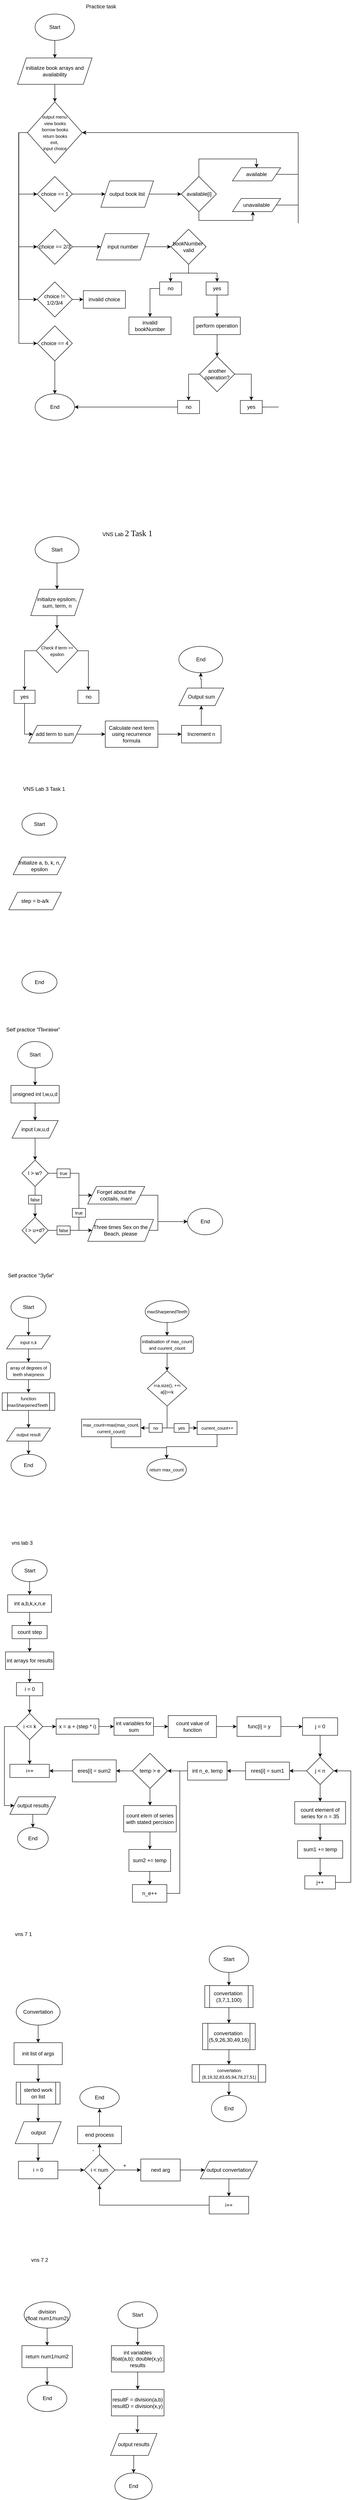 <mxfile version="23.0.2" type="device">
  <diagram name="Сторінка-1" id="3-0qqV4Q-i6yMGmZjo2H">
    <mxGraphModel dx="1412" dy="621" grid="1" gridSize="10" guides="1" tooltips="1" connect="1" arrows="1" fold="1" page="1" pageScale="1" pageWidth="827" pageHeight="1169" math="0" shadow="0">
      <root>
        <mxCell id="0" />
        <mxCell id="1" parent="0" />
        <mxCell id="FAyqxNj7Qe1dtGk_Alnu-7" style="edgeStyle=orthogonalEdgeStyle;rounded=0;orthogonalLoop=1;jettySize=auto;html=1;entryX=0.5;entryY=0;entryDx=0;entryDy=0;" edge="1" parent="1" source="FAyqxNj7Qe1dtGk_Alnu-1" target="FAyqxNj7Qe1dtGk_Alnu-3">
          <mxGeometry relative="1" as="geometry" />
        </mxCell>
        <mxCell id="FAyqxNj7Qe1dtGk_Alnu-1" value="Start" style="ellipse;whiteSpace=wrap;html=1;" vertex="1" parent="1">
          <mxGeometry x="80" y="40" width="90" height="60" as="geometry" />
        </mxCell>
        <mxCell id="FAyqxNj7Qe1dtGk_Alnu-2" value="End" style="ellipse;whiteSpace=wrap;html=1;" vertex="1" parent="1">
          <mxGeometry x="80" y="905" width="90" height="60" as="geometry" />
        </mxCell>
        <mxCell id="FAyqxNj7Qe1dtGk_Alnu-8" style="edgeStyle=orthogonalEdgeStyle;rounded=0;orthogonalLoop=1;jettySize=auto;html=1;entryX=0.5;entryY=0;entryDx=0;entryDy=0;" edge="1" parent="1" source="FAyqxNj7Qe1dtGk_Alnu-3" target="FAyqxNj7Qe1dtGk_Alnu-4">
          <mxGeometry relative="1" as="geometry" />
        </mxCell>
        <mxCell id="FAyqxNj7Qe1dtGk_Alnu-3" value="initialize book arrays and availability" style="shape=parallelogram;perimeter=parallelogramPerimeter;whiteSpace=wrap;html=1;fixedSize=1;" vertex="1" parent="1">
          <mxGeometry x="40" y="140" width="170" height="60" as="geometry" />
        </mxCell>
        <mxCell id="FAyqxNj7Qe1dtGk_Alnu-51" style="edgeStyle=orthogonalEdgeStyle;rounded=0;orthogonalLoop=1;jettySize=auto;html=1;entryX=0;entryY=0.5;entryDx=0;entryDy=0;exitX=0;exitY=0.5;exitDx=0;exitDy=0;" edge="1" parent="1" source="FAyqxNj7Qe1dtGk_Alnu-4" target="FAyqxNj7Qe1dtGk_Alnu-10">
          <mxGeometry relative="1" as="geometry">
            <Array as="points">
              <mxPoint x="43" y="310" />
              <mxPoint x="43" y="790" />
            </Array>
          </mxGeometry>
        </mxCell>
        <mxCell id="FAyqxNj7Qe1dtGk_Alnu-53" style="edgeStyle=orthogonalEdgeStyle;rounded=0;orthogonalLoop=1;jettySize=auto;html=1;entryX=0;entryY=0.5;entryDx=0;entryDy=0;exitX=0;exitY=0.5;exitDx=0;exitDy=0;" edge="1" parent="1" source="FAyqxNj7Qe1dtGk_Alnu-4" target="FAyqxNj7Qe1dtGk_Alnu-9">
          <mxGeometry relative="1" as="geometry" />
        </mxCell>
        <mxCell id="FAyqxNj7Qe1dtGk_Alnu-54" style="edgeStyle=orthogonalEdgeStyle;rounded=0;orthogonalLoop=1;jettySize=auto;html=1;entryX=0;entryY=0.5;entryDx=0;entryDy=0;exitX=0;exitY=0.5;exitDx=0;exitDy=0;" edge="1" parent="1" source="FAyqxNj7Qe1dtGk_Alnu-4" target="FAyqxNj7Qe1dtGk_Alnu-12">
          <mxGeometry relative="1" as="geometry" />
        </mxCell>
        <mxCell id="FAyqxNj7Qe1dtGk_Alnu-60" style="edgeStyle=orthogonalEdgeStyle;rounded=0;orthogonalLoop=1;jettySize=auto;html=1;entryX=0;entryY=0.5;entryDx=0;entryDy=0;exitX=0;exitY=0.5;exitDx=0;exitDy=0;" edge="1" parent="1" source="FAyqxNj7Qe1dtGk_Alnu-4" target="FAyqxNj7Qe1dtGk_Alnu-58">
          <mxGeometry relative="1" as="geometry" />
        </mxCell>
        <mxCell id="FAyqxNj7Qe1dtGk_Alnu-4" value="&lt;font style=&quot;font-size: 10px;&quot;&gt;output menu:&lt;br&gt;view books&lt;br&gt;borrow books&lt;br&gt;return books&lt;br&gt;exit,&amp;nbsp;&lt;br&gt;input choice&lt;/font&gt;" style="rhombus;whiteSpace=wrap;html=1;" vertex="1" parent="1">
          <mxGeometry x="62.5" y="240" width="125" height="140" as="geometry" />
        </mxCell>
        <mxCell id="FAyqxNj7Qe1dtGk_Alnu-20" style="edgeStyle=orthogonalEdgeStyle;rounded=0;orthogonalLoop=1;jettySize=auto;html=1;entryX=0;entryY=0.5;entryDx=0;entryDy=0;" edge="1" parent="1" source="FAyqxNj7Qe1dtGk_Alnu-6" target="FAyqxNj7Qe1dtGk_Alnu-18">
          <mxGeometry relative="1" as="geometry" />
        </mxCell>
        <mxCell id="FAyqxNj7Qe1dtGk_Alnu-6" value="output book list" style="shape=parallelogram;perimeter=parallelogramPerimeter;whiteSpace=wrap;html=1;fixedSize=1;" vertex="1" parent="1">
          <mxGeometry x="230" y="420" width="120" height="60" as="geometry" />
        </mxCell>
        <mxCell id="FAyqxNj7Qe1dtGk_Alnu-19" style="edgeStyle=orthogonalEdgeStyle;rounded=0;orthogonalLoop=1;jettySize=auto;html=1;entryX=0;entryY=0.5;entryDx=0;entryDy=0;" edge="1" parent="1" source="FAyqxNj7Qe1dtGk_Alnu-9" target="FAyqxNj7Qe1dtGk_Alnu-6">
          <mxGeometry relative="1" as="geometry" />
        </mxCell>
        <mxCell id="FAyqxNj7Qe1dtGk_Alnu-9" value="choice == 1" style="rhombus;whiteSpace=wrap;html=1;" vertex="1" parent="1">
          <mxGeometry x="85" y="410" width="80" height="80" as="geometry" />
        </mxCell>
        <mxCell id="FAyqxNj7Qe1dtGk_Alnu-57" style="edgeStyle=orthogonalEdgeStyle;rounded=0;orthogonalLoop=1;jettySize=auto;html=1;entryX=0.5;entryY=0;entryDx=0;entryDy=0;" edge="1" parent="1" source="FAyqxNj7Qe1dtGk_Alnu-10" target="FAyqxNj7Qe1dtGk_Alnu-2">
          <mxGeometry relative="1" as="geometry" />
        </mxCell>
        <mxCell id="FAyqxNj7Qe1dtGk_Alnu-10" value="choice == 4" style="rhombus;whiteSpace=wrap;html=1;" vertex="1" parent="1">
          <mxGeometry x="85" y="750" width="80" height="80" as="geometry" />
        </mxCell>
        <mxCell id="FAyqxNj7Qe1dtGk_Alnu-23" style="edgeStyle=orthogonalEdgeStyle;rounded=0;orthogonalLoop=1;jettySize=auto;html=1;" edge="1" parent="1" source="FAyqxNj7Qe1dtGk_Alnu-12" target="FAyqxNj7Qe1dtGk_Alnu-22">
          <mxGeometry relative="1" as="geometry" />
        </mxCell>
        <mxCell id="FAyqxNj7Qe1dtGk_Alnu-12" value="choice == 2/3" style="rhombus;whiteSpace=wrap;html=1;" vertex="1" parent="1">
          <mxGeometry x="85" y="530" width="80" height="80" as="geometry" />
        </mxCell>
        <mxCell id="FAyqxNj7Qe1dtGk_Alnu-32" style="edgeStyle=orthogonalEdgeStyle;rounded=0;orthogonalLoop=1;jettySize=auto;html=1;entryX=0.5;entryY=0;entryDx=0;entryDy=0;exitX=0.5;exitY=0;exitDx=0;exitDy=0;" edge="1" parent="1" source="FAyqxNj7Qe1dtGk_Alnu-18" target="FAyqxNj7Qe1dtGk_Alnu-26">
          <mxGeometry relative="1" as="geometry" />
        </mxCell>
        <mxCell id="FAyqxNj7Qe1dtGk_Alnu-18" value="available[i]" style="rhombus;whiteSpace=wrap;html=1;" vertex="1" parent="1">
          <mxGeometry x="413.5" y="410" width="80" height="80" as="geometry" />
        </mxCell>
        <mxCell id="FAyqxNj7Qe1dtGk_Alnu-63" style="edgeStyle=orthogonalEdgeStyle;rounded=0;orthogonalLoop=1;jettySize=auto;html=1;entryX=0;entryY=0.5;entryDx=0;entryDy=0;" edge="1" parent="1" source="FAyqxNj7Qe1dtGk_Alnu-22" target="FAyqxNj7Qe1dtGk_Alnu-62">
          <mxGeometry relative="1" as="geometry" />
        </mxCell>
        <mxCell id="FAyqxNj7Qe1dtGk_Alnu-22" value="input number" style="shape=parallelogram;perimeter=parallelogramPerimeter;whiteSpace=wrap;html=1;fixedSize=1;" vertex="1" parent="1">
          <mxGeometry x="220" y="540" width="120" height="60" as="geometry" />
        </mxCell>
        <mxCell id="FAyqxNj7Qe1dtGk_Alnu-33" style="edgeStyle=orthogonalEdgeStyle;rounded=0;orthogonalLoop=1;jettySize=auto;html=1;entryX=1;entryY=0.5;entryDx=0;entryDy=0;exitX=1;exitY=0.5;exitDx=0;exitDy=0;" edge="1" parent="1" source="FAyqxNj7Qe1dtGk_Alnu-25" target="FAyqxNj7Qe1dtGk_Alnu-4">
          <mxGeometry relative="1" as="geometry">
            <Array as="points">
              <mxPoint x="680" y="475" />
              <mxPoint x="680" y="310" />
            </Array>
          </mxGeometry>
        </mxCell>
        <mxCell id="FAyqxNj7Qe1dtGk_Alnu-25" value="unavailable" style="shape=parallelogram;perimeter=parallelogramPerimeter;whiteSpace=wrap;html=1;fixedSize=1;" vertex="1" parent="1">
          <mxGeometry x="530" y="460" width="110" height="30" as="geometry" />
        </mxCell>
        <mxCell id="FAyqxNj7Qe1dtGk_Alnu-34" style="edgeStyle=orthogonalEdgeStyle;rounded=0;orthogonalLoop=1;jettySize=auto;html=1;entryX=1;entryY=0.5;entryDx=0;entryDy=0;" edge="1" parent="1" source="FAyqxNj7Qe1dtGk_Alnu-26" target="FAyqxNj7Qe1dtGk_Alnu-4">
          <mxGeometry relative="1" as="geometry">
            <Array as="points">
              <mxPoint x="680" y="405" />
              <mxPoint x="680" y="310" />
            </Array>
          </mxGeometry>
        </mxCell>
        <mxCell id="FAyqxNj7Qe1dtGk_Alnu-26" value="available" style="shape=parallelogram;perimeter=parallelogramPerimeter;whiteSpace=wrap;html=1;fixedSize=1;" vertex="1" parent="1">
          <mxGeometry x="530" y="390" width="110" height="30" as="geometry" />
        </mxCell>
        <mxCell id="FAyqxNj7Qe1dtGk_Alnu-31" style="edgeStyle=orthogonalEdgeStyle;rounded=0;orthogonalLoop=1;jettySize=auto;html=1;entryX=0.424;entryY=0.987;entryDx=0;entryDy=0;entryPerimeter=0;exitX=0.5;exitY=1;exitDx=0;exitDy=0;" edge="1" parent="1" source="FAyqxNj7Qe1dtGk_Alnu-18" target="FAyqxNj7Qe1dtGk_Alnu-25">
          <mxGeometry relative="1" as="geometry" />
        </mxCell>
        <mxCell id="FAyqxNj7Qe1dtGk_Alnu-61" style="edgeStyle=orthogonalEdgeStyle;rounded=0;orthogonalLoop=1;jettySize=auto;html=1;exitX=1;exitY=0.5;exitDx=0;exitDy=0;entryX=0;entryY=0.5;entryDx=0;entryDy=0;" edge="1" parent="1" source="FAyqxNj7Qe1dtGk_Alnu-58" target="FAyqxNj7Qe1dtGk_Alnu-59">
          <mxGeometry relative="1" as="geometry" />
        </mxCell>
        <mxCell id="FAyqxNj7Qe1dtGk_Alnu-58" value="choice != 1/2/3/4" style="rhombus;whiteSpace=wrap;html=1;" vertex="1" parent="1">
          <mxGeometry x="85" y="650" width="80" height="80" as="geometry" />
        </mxCell>
        <mxCell id="FAyqxNj7Qe1dtGk_Alnu-59" value="invalid choice" style="rounded=0;whiteSpace=wrap;html=1;" vertex="1" parent="1">
          <mxGeometry x="190" y="670" width="96" height="40" as="geometry" />
        </mxCell>
        <mxCell id="FAyqxNj7Qe1dtGk_Alnu-67" style="edgeStyle=orthogonalEdgeStyle;rounded=0;orthogonalLoop=1;jettySize=auto;html=1;entryX=0.5;entryY=0;entryDx=0;entryDy=0;" edge="1" parent="1" source="FAyqxNj7Qe1dtGk_Alnu-62" target="FAyqxNj7Qe1dtGk_Alnu-66">
          <mxGeometry relative="1" as="geometry" />
        </mxCell>
        <mxCell id="FAyqxNj7Qe1dtGk_Alnu-68" style="edgeStyle=orthogonalEdgeStyle;rounded=0;orthogonalLoop=1;jettySize=auto;html=1;entryX=0.5;entryY=0;entryDx=0;entryDy=0;" edge="1" parent="1" source="FAyqxNj7Qe1dtGk_Alnu-62" target="FAyqxNj7Qe1dtGk_Alnu-64">
          <mxGeometry relative="1" as="geometry" />
        </mxCell>
        <mxCell id="FAyqxNj7Qe1dtGk_Alnu-62" value="bookNumber&amp;nbsp;&lt;br&gt;valid" style="rhombus;whiteSpace=wrap;html=1;" vertex="1" parent="1">
          <mxGeometry x="390" y="530" width="80" height="80" as="geometry" />
        </mxCell>
        <mxCell id="FAyqxNj7Qe1dtGk_Alnu-72" style="edgeStyle=orthogonalEdgeStyle;rounded=0;orthogonalLoop=1;jettySize=auto;html=1;entryX=0.5;entryY=0;entryDx=0;entryDy=0;" edge="1" parent="1" source="FAyqxNj7Qe1dtGk_Alnu-64" target="FAyqxNj7Qe1dtGk_Alnu-71">
          <mxGeometry relative="1" as="geometry" />
        </mxCell>
        <mxCell id="FAyqxNj7Qe1dtGk_Alnu-64" value="yes" style="rounded=0;whiteSpace=wrap;html=1;" vertex="1" parent="1">
          <mxGeometry x="470" y="650" width="50" height="30" as="geometry" />
        </mxCell>
        <mxCell id="FAyqxNj7Qe1dtGk_Alnu-70" style="edgeStyle=orthogonalEdgeStyle;rounded=0;orthogonalLoop=1;jettySize=auto;html=1;entryX=0.5;entryY=0;entryDx=0;entryDy=0;exitX=0;exitY=0.5;exitDx=0;exitDy=0;" edge="1" parent="1" source="FAyqxNj7Qe1dtGk_Alnu-66" target="FAyqxNj7Qe1dtGk_Alnu-69">
          <mxGeometry relative="1" as="geometry" />
        </mxCell>
        <mxCell id="FAyqxNj7Qe1dtGk_Alnu-66" value="no" style="rounded=0;whiteSpace=wrap;html=1;" vertex="1" parent="1">
          <mxGeometry x="364" y="650" width="50" height="30" as="geometry" />
        </mxCell>
        <mxCell id="FAyqxNj7Qe1dtGk_Alnu-69" value="invalid bookNumber" style="rounded=0;whiteSpace=wrap;html=1;" vertex="1" parent="1">
          <mxGeometry x="294" y="730" width="96" height="40" as="geometry" />
        </mxCell>
        <mxCell id="FAyqxNj7Qe1dtGk_Alnu-74" style="edgeStyle=orthogonalEdgeStyle;rounded=0;orthogonalLoop=1;jettySize=auto;html=1;entryX=0.5;entryY=0;entryDx=0;entryDy=0;" edge="1" parent="1" source="FAyqxNj7Qe1dtGk_Alnu-71" target="FAyqxNj7Qe1dtGk_Alnu-73">
          <mxGeometry relative="1" as="geometry" />
        </mxCell>
        <mxCell id="FAyqxNj7Qe1dtGk_Alnu-71" value="perform operation" style="rounded=0;whiteSpace=wrap;html=1;" vertex="1" parent="1">
          <mxGeometry x="442" y="730" width="106" height="40" as="geometry" />
        </mxCell>
        <mxCell id="FAyqxNj7Qe1dtGk_Alnu-77" style="edgeStyle=orthogonalEdgeStyle;rounded=0;orthogonalLoop=1;jettySize=auto;html=1;entryX=0.5;entryY=0;entryDx=0;entryDy=0;exitX=0;exitY=0.5;exitDx=0;exitDy=0;" edge="1" parent="1" source="FAyqxNj7Qe1dtGk_Alnu-73" target="FAyqxNj7Qe1dtGk_Alnu-76">
          <mxGeometry relative="1" as="geometry" />
        </mxCell>
        <mxCell id="FAyqxNj7Qe1dtGk_Alnu-78" style="edgeStyle=orthogonalEdgeStyle;rounded=0;orthogonalLoop=1;jettySize=auto;html=1;entryX=0.5;entryY=0;entryDx=0;entryDy=0;" edge="1" parent="1" source="FAyqxNj7Qe1dtGk_Alnu-73" target="FAyqxNj7Qe1dtGk_Alnu-75">
          <mxGeometry relative="1" as="geometry" />
        </mxCell>
        <mxCell id="FAyqxNj7Qe1dtGk_Alnu-73" value="another operation?" style="rhombus;whiteSpace=wrap;html=1;" vertex="1" parent="1">
          <mxGeometry x="455" y="820" width="80" height="80" as="geometry" />
        </mxCell>
        <mxCell id="FAyqxNj7Qe1dtGk_Alnu-79" style="edgeStyle=orthogonalEdgeStyle;rounded=0;orthogonalLoop=1;jettySize=auto;html=1;entryX=1;entryY=0.5;entryDx=0;entryDy=0;" edge="1" parent="1" source="FAyqxNj7Qe1dtGk_Alnu-75" target="FAyqxNj7Qe1dtGk_Alnu-4">
          <mxGeometry relative="1" as="geometry">
            <Array as="points">
              <mxPoint x="680" y="935" />
              <mxPoint x="680" y="310" />
            </Array>
          </mxGeometry>
        </mxCell>
        <mxCell id="FAyqxNj7Qe1dtGk_Alnu-75" value="yes" style="rounded=0;whiteSpace=wrap;html=1;" vertex="1" parent="1">
          <mxGeometry x="548" y="920" width="50" height="30" as="geometry" />
        </mxCell>
        <mxCell id="FAyqxNj7Qe1dtGk_Alnu-80" style="edgeStyle=orthogonalEdgeStyle;rounded=0;orthogonalLoop=1;jettySize=auto;html=1;entryX=1;entryY=0.5;entryDx=0;entryDy=0;" edge="1" parent="1" source="FAyqxNj7Qe1dtGk_Alnu-76" target="FAyqxNj7Qe1dtGk_Alnu-2">
          <mxGeometry relative="1" as="geometry" />
        </mxCell>
        <mxCell id="FAyqxNj7Qe1dtGk_Alnu-76" value="no" style="rounded=0;whiteSpace=wrap;html=1;" vertex="1" parent="1">
          <mxGeometry x="405" y="920" width="50" height="30" as="geometry" />
        </mxCell>
        <mxCell id="FAyqxNj7Qe1dtGk_Alnu-81" value="Practice task" style="text;html=1;align=center;verticalAlign=middle;resizable=0;points=[];autosize=1;strokeColor=none;fillColor=none;" vertex="1" parent="1">
          <mxGeometry x="185" y="8" width="90" height="30" as="geometry" />
        </mxCell>
        <mxCell id="FAyqxNj7Qe1dtGk_Alnu-91" style="edgeStyle=orthogonalEdgeStyle;rounded=0;orthogonalLoop=1;jettySize=auto;html=1;entryX=0.5;entryY=0;entryDx=0;entryDy=0;" edge="1" parent="1" source="FAyqxNj7Qe1dtGk_Alnu-82" target="FAyqxNj7Qe1dtGk_Alnu-84">
          <mxGeometry relative="1" as="geometry" />
        </mxCell>
        <mxCell id="FAyqxNj7Qe1dtGk_Alnu-82" value="Start" style="ellipse;whiteSpace=wrap;html=1;" vertex="1" parent="1">
          <mxGeometry x="80" y="1230" width="100" height="60" as="geometry" />
        </mxCell>
        <mxCell id="FAyqxNj7Qe1dtGk_Alnu-83" value="End" style="ellipse;whiteSpace=wrap;html=1;" vertex="1" parent="1">
          <mxGeometry x="407.75" y="1480" width="100" height="60" as="geometry" />
        </mxCell>
        <mxCell id="FAyqxNj7Qe1dtGk_Alnu-92" style="edgeStyle=orthogonalEdgeStyle;rounded=0;orthogonalLoop=1;jettySize=auto;html=1;entryX=0.5;entryY=0;entryDx=0;entryDy=0;" edge="1" parent="1" source="FAyqxNj7Qe1dtGk_Alnu-84" target="FAyqxNj7Qe1dtGk_Alnu-85">
          <mxGeometry relative="1" as="geometry" />
        </mxCell>
        <mxCell id="FAyqxNj7Qe1dtGk_Alnu-84" value="initialize epsilom, sum, term, n" style="shape=parallelogram;perimeter=parallelogramPerimeter;whiteSpace=wrap;html=1;fixedSize=1;" vertex="1" parent="1">
          <mxGeometry x="70" y="1350" width="120" height="60" as="geometry" />
        </mxCell>
        <mxCell id="FAyqxNj7Qe1dtGk_Alnu-89" style="edgeStyle=orthogonalEdgeStyle;rounded=0;orthogonalLoop=1;jettySize=auto;html=1;entryX=0.5;entryY=0;entryDx=0;entryDy=0;exitX=0;exitY=0.5;exitDx=0;exitDy=0;" edge="1" parent="1" source="FAyqxNj7Qe1dtGk_Alnu-85" target="FAyqxNj7Qe1dtGk_Alnu-88">
          <mxGeometry relative="1" as="geometry" />
        </mxCell>
        <mxCell id="FAyqxNj7Qe1dtGk_Alnu-90" style="edgeStyle=orthogonalEdgeStyle;rounded=0;orthogonalLoop=1;jettySize=auto;html=1;entryX=0.5;entryY=0;entryDx=0;entryDy=0;exitX=1;exitY=0.5;exitDx=0;exitDy=0;" edge="1" parent="1" source="FAyqxNj7Qe1dtGk_Alnu-85" target="FAyqxNj7Qe1dtGk_Alnu-87">
          <mxGeometry relative="1" as="geometry" />
        </mxCell>
        <mxCell id="FAyqxNj7Qe1dtGk_Alnu-85" value="&lt;font style=&quot;font-size: 10px;&quot;&gt;Check if term &amp;gt;= epsilon&lt;/font&gt;" style="rhombus;whiteSpace=wrap;html=1;" vertex="1" parent="1">
          <mxGeometry x="82.5" y="1440" width="95" height="100" as="geometry" />
        </mxCell>
        <mxCell id="FAyqxNj7Qe1dtGk_Alnu-87" value="no" style="rounded=0;whiteSpace=wrap;html=1;" vertex="1" parent="1">
          <mxGeometry x="177.5" y="1580" width="48" height="30" as="geometry" />
        </mxCell>
        <mxCell id="FAyqxNj7Qe1dtGk_Alnu-94" style="edgeStyle=orthogonalEdgeStyle;rounded=0;orthogonalLoop=1;jettySize=auto;html=1;entryX=0;entryY=0.5;entryDx=0;entryDy=0;" edge="1" parent="1" source="FAyqxNj7Qe1dtGk_Alnu-88" target="FAyqxNj7Qe1dtGk_Alnu-93">
          <mxGeometry relative="1" as="geometry">
            <Array as="points">
              <mxPoint x="56" y="1680" />
            </Array>
          </mxGeometry>
        </mxCell>
        <mxCell id="FAyqxNj7Qe1dtGk_Alnu-88" value="yes" style="rounded=0;whiteSpace=wrap;html=1;" vertex="1" parent="1">
          <mxGeometry x="32" y="1580" width="48" height="30" as="geometry" />
        </mxCell>
        <mxCell id="FAyqxNj7Qe1dtGk_Alnu-104" style="edgeStyle=orthogonalEdgeStyle;rounded=0;orthogonalLoop=1;jettySize=auto;html=1;entryX=0;entryY=0.5;entryDx=0;entryDy=0;" edge="1" parent="1" source="FAyqxNj7Qe1dtGk_Alnu-93" target="FAyqxNj7Qe1dtGk_Alnu-103">
          <mxGeometry relative="1" as="geometry" />
        </mxCell>
        <mxCell id="FAyqxNj7Qe1dtGk_Alnu-93" value="add term to sum" style="shape=parallelogram;perimeter=parallelogramPerimeter;whiteSpace=wrap;html=1;fixedSize=1;" vertex="1" parent="1">
          <mxGeometry x="65" y="1660" width="120" height="40" as="geometry" />
        </mxCell>
        <mxCell id="FAyqxNj7Qe1dtGk_Alnu-97" value="Increment n" style="rounded=0;whiteSpace=wrap;html=1;" vertex="1" parent="1">
          <mxGeometry x="414" y="1660" width="90" height="40" as="geometry" />
        </mxCell>
        <mxCell id="FAyqxNj7Qe1dtGk_Alnu-108" style="edgeStyle=orthogonalEdgeStyle;rounded=0;orthogonalLoop=1;jettySize=auto;html=1;" edge="1" parent="1" source="FAyqxNj7Qe1dtGk_Alnu-99" target="FAyqxNj7Qe1dtGk_Alnu-83">
          <mxGeometry relative="1" as="geometry" />
        </mxCell>
        <mxCell id="FAyqxNj7Qe1dtGk_Alnu-99" value="Output sum" style="shape=parallelogram;perimeter=parallelogramPerimeter;whiteSpace=wrap;html=1;fixedSize=1;" vertex="1" parent="1">
          <mxGeometry x="407.75" y="1575" width="102.5" height="40" as="geometry" />
        </mxCell>
        <mxCell id="FAyqxNj7Qe1dtGk_Alnu-105" style="edgeStyle=orthogonalEdgeStyle;rounded=0;orthogonalLoop=1;jettySize=auto;html=1;entryX=0;entryY=0.5;entryDx=0;entryDy=0;" edge="1" parent="1" source="FAyqxNj7Qe1dtGk_Alnu-103" target="FAyqxNj7Qe1dtGk_Alnu-97">
          <mxGeometry relative="1" as="geometry" />
        </mxCell>
        <mxCell id="FAyqxNj7Qe1dtGk_Alnu-103" value="Calculate next term using recurrence formula" style="rounded=0;whiteSpace=wrap;html=1;" vertex="1" parent="1">
          <mxGeometry x="240" y="1650" width="120" height="60" as="geometry" />
        </mxCell>
        <mxCell id="FAyqxNj7Qe1dtGk_Alnu-107" style="edgeStyle=orthogonalEdgeStyle;rounded=0;orthogonalLoop=1;jettySize=auto;html=1;entryX=0.5;entryY=1;entryDx=0;entryDy=0;" edge="1" parent="1" source="FAyqxNj7Qe1dtGk_Alnu-97" target="FAyqxNj7Qe1dtGk_Alnu-99">
          <mxGeometry relative="1" as="geometry" />
        </mxCell>
        <mxCell id="FAyqxNj7Qe1dtGk_Alnu-109" value="VNS Lab &lt;span style=&quot;font-size:14.0pt;&lt;br/&gt;line-height:115%;font-family:&amp;quot;Times New Roman&amp;quot;,serif;mso-fareast-font-family:&lt;br/&gt;Aptos;mso-fareast-theme-font:minor-latin;mso-ansi-language:UK;mso-fareast-language:&lt;br/&gt;EN-US;mso-bidi-language:AR-SA&quot;&gt;2&lt;/span&gt;&lt;span style=&quot;font-size:14.0pt;&lt;br/&gt;line-height:115%;font-family:&amp;quot;Times New Roman&amp;quot;,serif;mso-fareast-font-family:&lt;br/&gt;Aptos;mso-fareast-theme-font:minor-latin;mso-ansi-language:EN-US;mso-fareast-language:&lt;br/&gt;EN-US;mso-bidi-language:AR-SA&quot; lang=&quot;EN-US&quot;&gt; Task 1&lt;/span&gt;" style="text;html=1;align=center;verticalAlign=middle;resizable=0;points=[];autosize=1;strokeColor=none;fillColor=none;" vertex="1" parent="1">
          <mxGeometry x="220" y="1203" width="140" height="40" as="geometry" />
        </mxCell>
        <mxCell id="FAyqxNj7Qe1dtGk_Alnu-110" value="&lt;p class=&quot;MsoNormal&quot;&gt;VNS Lab 3 Task 1&lt;/p&gt;" style="text;html=1;align=center;verticalAlign=middle;resizable=0;points=[];autosize=1;strokeColor=none;fillColor=none;" vertex="1" parent="1">
          <mxGeometry x="40" y="1780" width="120" height="50" as="geometry" />
        </mxCell>
        <mxCell id="FAyqxNj7Qe1dtGk_Alnu-112" value="Start" style="ellipse;whiteSpace=wrap;html=1;" vertex="1" parent="1">
          <mxGeometry x="50" y="1860" width="80" height="50" as="geometry" />
        </mxCell>
        <mxCell id="FAyqxNj7Qe1dtGk_Alnu-113" value="End" style="ellipse;whiteSpace=wrap;html=1;" vertex="1" parent="1">
          <mxGeometry x="50" y="2220" width="80" height="50" as="geometry" />
        </mxCell>
        <mxCell id="FAyqxNj7Qe1dtGk_Alnu-114" value="Initialize a, b, k, n, epsilon" style="shape=parallelogram;perimeter=parallelogramPerimeter;whiteSpace=wrap;html=1;fixedSize=1;" vertex="1" parent="1">
          <mxGeometry x="30" y="1960" width="120" height="40" as="geometry" />
        </mxCell>
        <mxCell id="FAyqxNj7Qe1dtGk_Alnu-115" value="step = b-a/k" style="shape=parallelogram;perimeter=parallelogramPerimeter;whiteSpace=wrap;html=1;fixedSize=1;" vertex="1" parent="1">
          <mxGeometry x="20" y="2040" width="120" height="40" as="geometry" />
        </mxCell>
        <mxCell id="FAyqxNj7Qe1dtGk_Alnu-116" value="Self practice &quot;Пінгвіни&quot;" style="text;html=1;align=center;verticalAlign=middle;resizable=0;points=[];autosize=1;strokeColor=none;fillColor=none;" vertex="1" parent="1">
          <mxGeometry y="2338" width="150" height="30" as="geometry" />
        </mxCell>
        <mxCell id="FAyqxNj7Qe1dtGk_Alnu-117" value="End" style="ellipse;whiteSpace=wrap;html=1;direction=west;" vertex="1" parent="1">
          <mxGeometry x="427.75" y="2760" width="80" height="60" as="geometry" />
        </mxCell>
        <mxCell id="FAyqxNj7Qe1dtGk_Alnu-127" style="edgeStyle=orthogonalEdgeStyle;rounded=0;orthogonalLoop=1;jettySize=auto;html=1;entryX=0.5;entryY=0;entryDx=0;entryDy=0;" edge="1" parent="1" source="FAyqxNj7Qe1dtGk_Alnu-118" target="FAyqxNj7Qe1dtGk_Alnu-119">
          <mxGeometry relative="1" as="geometry" />
        </mxCell>
        <mxCell id="FAyqxNj7Qe1dtGk_Alnu-118" value="Start" style="ellipse;whiteSpace=wrap;html=1;" vertex="1" parent="1">
          <mxGeometry x="40" y="2380" width="80" height="60" as="geometry" />
        </mxCell>
        <mxCell id="FAyqxNj7Qe1dtGk_Alnu-128" style="edgeStyle=orthogonalEdgeStyle;rounded=0;orthogonalLoop=1;jettySize=auto;html=1;entryX=0.5;entryY=0;entryDx=0;entryDy=0;" edge="1" parent="1" source="FAyqxNj7Qe1dtGk_Alnu-119" target="FAyqxNj7Qe1dtGk_Alnu-120">
          <mxGeometry relative="1" as="geometry" />
        </mxCell>
        <mxCell id="FAyqxNj7Qe1dtGk_Alnu-119" value="unsigned int l,w,u,d" style="rounded=0;whiteSpace=wrap;html=1;" vertex="1" parent="1">
          <mxGeometry x="25" y="2480" width="110" height="40" as="geometry" />
        </mxCell>
        <mxCell id="FAyqxNj7Qe1dtGk_Alnu-129" style="edgeStyle=orthogonalEdgeStyle;rounded=0;orthogonalLoop=1;jettySize=auto;html=1;entryX=0.5;entryY=0;entryDx=0;entryDy=0;" edge="1" parent="1" source="FAyqxNj7Qe1dtGk_Alnu-120" target="FAyqxNj7Qe1dtGk_Alnu-121">
          <mxGeometry relative="1" as="geometry" />
        </mxCell>
        <mxCell id="FAyqxNj7Qe1dtGk_Alnu-120" value="input l,w,u,d" style="shape=parallelogram;perimeter=parallelogramPerimeter;whiteSpace=wrap;html=1;fixedSize=1;" vertex="1" parent="1">
          <mxGeometry x="27.5" y="2560" width="105" height="40" as="geometry" />
        </mxCell>
        <mxCell id="FAyqxNj7Qe1dtGk_Alnu-130" style="edgeStyle=orthogonalEdgeStyle;rounded=0;orthogonalLoop=1;jettySize=auto;html=1;entryX=0.5;entryY=0;entryDx=0;entryDy=0;" edge="1" parent="1" source="FAyqxNj7Qe1dtGk_Alnu-141" target="FAyqxNj7Qe1dtGk_Alnu-125">
          <mxGeometry relative="1" as="geometry" />
        </mxCell>
        <mxCell id="FAyqxNj7Qe1dtGk_Alnu-147" style="edgeStyle=orthogonalEdgeStyle;rounded=0;orthogonalLoop=1;jettySize=auto;html=1;entryX=0;entryY=0.5;entryDx=0;entryDy=0;" edge="1" parent="1" source="FAyqxNj7Qe1dtGk_Alnu-137" target="FAyqxNj7Qe1dtGk_Alnu-122">
          <mxGeometry relative="1" as="geometry">
            <Array as="points">
              <mxPoint x="180" y="2680" />
              <mxPoint x="180" y="2730" />
            </Array>
          </mxGeometry>
        </mxCell>
        <mxCell id="FAyqxNj7Qe1dtGk_Alnu-121" value="l &amp;gt; w?" style="rhombus;whiteSpace=wrap;html=1;" vertex="1" parent="1">
          <mxGeometry x="50" y="2650" width="60" height="60" as="geometry" />
        </mxCell>
        <mxCell id="FAyqxNj7Qe1dtGk_Alnu-134" style="edgeStyle=orthogonalEdgeStyle;rounded=0;orthogonalLoop=1;jettySize=auto;html=1;entryX=1;entryY=0.5;entryDx=0;entryDy=0;" edge="1" parent="1" source="FAyqxNj7Qe1dtGk_Alnu-122" target="FAyqxNj7Qe1dtGk_Alnu-117">
          <mxGeometry relative="1" as="geometry">
            <Array as="points">
              <mxPoint x="360" y="2730" />
              <mxPoint x="360" y="2790" />
            </Array>
          </mxGeometry>
        </mxCell>
        <mxCell id="FAyqxNj7Qe1dtGk_Alnu-122" value="Forget about the coctails, man!" style="shape=parallelogram;perimeter=parallelogramPerimeter;whiteSpace=wrap;html=1;fixedSize=1;" vertex="1" parent="1">
          <mxGeometry x="200" y="2710" width="130" height="40" as="geometry" />
        </mxCell>
        <mxCell id="FAyqxNj7Qe1dtGk_Alnu-149" style="edgeStyle=orthogonalEdgeStyle;rounded=0;orthogonalLoop=1;jettySize=auto;html=1;entryX=0;entryY=0.5;entryDx=0;entryDy=0;" edge="1" parent="1" source="FAyqxNj7Qe1dtGk_Alnu-125" target="FAyqxNj7Qe1dtGk_Alnu-126">
          <mxGeometry relative="1" as="geometry" />
        </mxCell>
        <mxCell id="FAyqxNj7Qe1dtGk_Alnu-154" style="edgeStyle=orthogonalEdgeStyle;rounded=0;orthogonalLoop=1;jettySize=auto;html=1;entryX=0;entryY=0.5;entryDx=0;entryDy=0;" edge="1" parent="1" source="FAyqxNj7Qe1dtGk_Alnu-153" target="FAyqxNj7Qe1dtGk_Alnu-122">
          <mxGeometry relative="1" as="geometry">
            <Array as="points">
              <mxPoint x="180" y="2730" />
            </Array>
          </mxGeometry>
        </mxCell>
        <mxCell id="FAyqxNj7Qe1dtGk_Alnu-125" value="l &amp;gt; u+d?" style="rhombus;whiteSpace=wrap;html=1;" vertex="1" parent="1">
          <mxGeometry x="50" y="2780" width="60" height="60" as="geometry" />
        </mxCell>
        <mxCell id="FAyqxNj7Qe1dtGk_Alnu-136" style="edgeStyle=orthogonalEdgeStyle;rounded=0;orthogonalLoop=1;jettySize=auto;html=1;entryX=1;entryY=0.5;entryDx=0;entryDy=0;exitX=1;exitY=0.5;exitDx=0;exitDy=0;" edge="1" parent="1" source="FAyqxNj7Qe1dtGk_Alnu-126" target="FAyqxNj7Qe1dtGk_Alnu-117">
          <mxGeometry relative="1" as="geometry">
            <Array as="points">
              <mxPoint x="360" y="2810" />
              <mxPoint x="360" y="2790" />
            </Array>
          </mxGeometry>
        </mxCell>
        <mxCell id="FAyqxNj7Qe1dtGk_Alnu-126" value="Three times Sex on the Beach, please" style="shape=parallelogram;perimeter=parallelogramPerimeter;whiteSpace=wrap;html=1;fixedSize=1;" vertex="1" parent="1">
          <mxGeometry x="200" y="2785" width="150" height="50" as="geometry" />
        </mxCell>
        <mxCell id="FAyqxNj7Qe1dtGk_Alnu-150" value="" style="edgeStyle=orthogonalEdgeStyle;rounded=0;orthogonalLoop=1;jettySize=auto;html=1;entryX=0;entryY=0.5;entryDx=0;entryDy=0;endArrow=none;endFill=0;" edge="1" parent="1" source="FAyqxNj7Qe1dtGk_Alnu-121" target="FAyqxNj7Qe1dtGk_Alnu-137">
          <mxGeometry relative="1" as="geometry">
            <mxPoint x="110" y="2680" as="sourcePoint" />
            <mxPoint x="210" y="2730" as="targetPoint" />
            <Array as="points" />
          </mxGeometry>
        </mxCell>
        <mxCell id="FAyqxNj7Qe1dtGk_Alnu-137" value="&lt;font style=&quot;font-size: 10px;&quot;&gt;true&lt;/font&gt;" style="rounded=0;whiteSpace=wrap;html=1;" vertex="1" parent="1">
          <mxGeometry x="130" y="2670" width="30" height="20" as="geometry" />
        </mxCell>
        <mxCell id="FAyqxNj7Qe1dtGk_Alnu-151" value="" style="edgeStyle=orthogonalEdgeStyle;rounded=0;orthogonalLoop=1;jettySize=auto;html=1;entryX=0.5;entryY=0;entryDx=0;entryDy=0;endArrow=none;endFill=0;" edge="1" parent="1" source="FAyqxNj7Qe1dtGk_Alnu-121" target="FAyqxNj7Qe1dtGk_Alnu-141">
          <mxGeometry relative="1" as="geometry">
            <mxPoint x="80" y="2710" as="sourcePoint" />
            <mxPoint x="80" y="2780" as="targetPoint" />
          </mxGeometry>
        </mxCell>
        <mxCell id="FAyqxNj7Qe1dtGk_Alnu-141" value="&lt;font style=&quot;font-size: 10px;&quot;&gt;false&lt;/font&gt;" style="rounded=0;whiteSpace=wrap;html=1;" vertex="1" parent="1">
          <mxGeometry x="65" y="2730" width="30" height="20" as="geometry" />
        </mxCell>
        <mxCell id="FAyqxNj7Qe1dtGk_Alnu-152" value="&lt;font style=&quot;font-size: 10px;&quot;&gt;true&lt;/font&gt;" style="rounded=0;whiteSpace=wrap;html=1;" vertex="1" parent="1">
          <mxGeometry x="165" y="2760" width="30" height="20" as="geometry" />
        </mxCell>
        <mxCell id="FAyqxNj7Qe1dtGk_Alnu-155" value="" style="edgeStyle=orthogonalEdgeStyle;rounded=0;orthogonalLoop=1;jettySize=auto;html=1;entryX=0;entryY=0.5;entryDx=0;entryDy=0;" edge="1" parent="1" source="FAyqxNj7Qe1dtGk_Alnu-125" target="FAyqxNj7Qe1dtGk_Alnu-153">
          <mxGeometry relative="1" as="geometry">
            <mxPoint x="110" y="2810" as="sourcePoint" />
            <mxPoint x="210" y="2730" as="targetPoint" />
            <Array as="points">
              <mxPoint x="180" y="2810" />
            </Array>
          </mxGeometry>
        </mxCell>
        <mxCell id="FAyqxNj7Qe1dtGk_Alnu-153" value="&lt;font style=&quot;font-size: 10px;&quot;&gt;false&lt;/font&gt;" style="rounded=0;whiteSpace=wrap;html=1;" vertex="1" parent="1">
          <mxGeometry x="130" y="2800" width="30" height="20" as="geometry" />
        </mxCell>
        <mxCell id="FAyqxNj7Qe1dtGk_Alnu-156" value="Self practice &quot;Зуби&quot;" style="text;html=1;align=center;verticalAlign=middle;resizable=0;points=[];autosize=1;strokeColor=none;fillColor=none;" vertex="1" parent="1">
          <mxGeometry x="5" y="2898" width="130" height="30" as="geometry" />
        </mxCell>
        <mxCell id="FAyqxNj7Qe1dtGk_Alnu-157" value="End" style="ellipse;whiteSpace=wrap;html=1;" vertex="1" parent="1">
          <mxGeometry x="25" y="3320" width="80" height="50" as="geometry" />
        </mxCell>
        <mxCell id="FAyqxNj7Qe1dtGk_Alnu-163" style="edgeStyle=orthogonalEdgeStyle;rounded=0;orthogonalLoop=1;jettySize=auto;html=1;entryX=0.5;entryY=0;entryDx=0;entryDy=0;" edge="1" parent="1" source="FAyqxNj7Qe1dtGk_Alnu-158" target="FAyqxNj7Qe1dtGk_Alnu-159">
          <mxGeometry relative="1" as="geometry" />
        </mxCell>
        <mxCell id="FAyqxNj7Qe1dtGk_Alnu-158" value="Start" style="ellipse;whiteSpace=wrap;html=1;" vertex="1" parent="1">
          <mxGeometry x="25" y="2960" width="80" height="50" as="geometry" />
        </mxCell>
        <mxCell id="FAyqxNj7Qe1dtGk_Alnu-164" style="edgeStyle=orthogonalEdgeStyle;rounded=0;orthogonalLoop=1;jettySize=auto;html=1;entryX=0.5;entryY=0;entryDx=0;entryDy=0;" edge="1" parent="1" source="FAyqxNj7Qe1dtGk_Alnu-159" target="FAyqxNj7Qe1dtGk_Alnu-160">
          <mxGeometry relative="1" as="geometry" />
        </mxCell>
        <mxCell id="FAyqxNj7Qe1dtGk_Alnu-159" value="&lt;font style=&quot;font-size: 10px;&quot;&gt;input n,k&lt;/font&gt;" style="shape=parallelogram;perimeter=parallelogramPerimeter;whiteSpace=wrap;html=1;fixedSize=1;" vertex="1" parent="1">
          <mxGeometry x="15" y="3050" width="100" height="30" as="geometry" />
        </mxCell>
        <mxCell id="FAyqxNj7Qe1dtGk_Alnu-165" style="edgeStyle=orthogonalEdgeStyle;rounded=0;orthogonalLoop=1;jettySize=auto;html=1;entryX=0.5;entryY=0;entryDx=0;entryDy=0;" edge="1" parent="1" source="FAyqxNj7Qe1dtGk_Alnu-160" target="FAyqxNj7Qe1dtGk_Alnu-161">
          <mxGeometry relative="1" as="geometry" />
        </mxCell>
        <mxCell id="FAyqxNj7Qe1dtGk_Alnu-160" value="&lt;font style=&quot;font-size: 10px;&quot;&gt;array of degrees of teeth sharpness&lt;/font&gt;" style="rounded=1;whiteSpace=wrap;html=1;" vertex="1" parent="1">
          <mxGeometry x="15" y="3110" width="100" height="40" as="geometry" />
        </mxCell>
        <mxCell id="FAyqxNj7Qe1dtGk_Alnu-166" style="edgeStyle=orthogonalEdgeStyle;rounded=0;orthogonalLoop=1;jettySize=auto;html=1;entryX=0.5;entryY=0;entryDx=0;entryDy=0;" edge="1" parent="1" source="FAyqxNj7Qe1dtGk_Alnu-161" target="FAyqxNj7Qe1dtGk_Alnu-162">
          <mxGeometry relative="1" as="geometry" />
        </mxCell>
        <mxCell id="FAyqxNj7Qe1dtGk_Alnu-161" value="&lt;font style=&quot;font-size: 10px;&quot;&gt;function maxSharpenedTeeth&lt;/font&gt;&amp;nbsp;" style="shape=process;whiteSpace=wrap;html=1;backgroundOutline=1;" vertex="1" parent="1">
          <mxGeometry x="5" y="3180" width="120" height="40" as="geometry" />
        </mxCell>
        <mxCell id="FAyqxNj7Qe1dtGk_Alnu-167" style="edgeStyle=orthogonalEdgeStyle;rounded=0;orthogonalLoop=1;jettySize=auto;html=1;entryX=0.5;entryY=0;entryDx=0;entryDy=0;" edge="1" parent="1" source="FAyqxNj7Qe1dtGk_Alnu-162" target="FAyqxNj7Qe1dtGk_Alnu-157">
          <mxGeometry relative="1" as="geometry" />
        </mxCell>
        <mxCell id="FAyqxNj7Qe1dtGk_Alnu-162" value="&lt;font style=&quot;font-size: 10px;&quot;&gt;output result&lt;/font&gt;" style="shape=parallelogram;perimeter=parallelogramPerimeter;whiteSpace=wrap;html=1;fixedSize=1;" vertex="1" parent="1">
          <mxGeometry x="15" y="3260" width="100" height="30" as="geometry" />
        </mxCell>
        <mxCell id="FAyqxNj7Qe1dtGk_Alnu-175" style="edgeStyle=orthogonalEdgeStyle;rounded=0;orthogonalLoop=1;jettySize=auto;html=1;entryX=0.5;entryY=0;entryDx=0;entryDy=0;" edge="1" parent="1" source="FAyqxNj7Qe1dtGk_Alnu-169" target="FAyqxNj7Qe1dtGk_Alnu-171">
          <mxGeometry relative="1" as="geometry" />
        </mxCell>
        <mxCell id="FAyqxNj7Qe1dtGk_Alnu-169" value="&lt;font style=&quot;font-size: 10px;&quot;&gt;maxSharpenedTeeth&lt;/font&gt;" style="ellipse;whiteSpace=wrap;html=1;" vertex="1" parent="1">
          <mxGeometry x="331" y="2970" width="100" height="50" as="geometry" />
        </mxCell>
        <mxCell id="FAyqxNj7Qe1dtGk_Alnu-170" value="&lt;font style=&quot;font-size: 10px;&quot;&gt;return max_count&lt;/font&gt;" style="ellipse;whiteSpace=wrap;html=1;" vertex="1" parent="1">
          <mxGeometry x="335" y="3330" width="90" height="50" as="geometry" />
        </mxCell>
        <mxCell id="FAyqxNj7Qe1dtGk_Alnu-176" style="edgeStyle=orthogonalEdgeStyle;rounded=0;orthogonalLoop=1;jettySize=auto;html=1;entryX=0.5;entryY=0;entryDx=0;entryDy=0;" edge="1" parent="1" source="FAyqxNj7Qe1dtGk_Alnu-171" target="FAyqxNj7Qe1dtGk_Alnu-172">
          <mxGeometry relative="1" as="geometry" />
        </mxCell>
        <mxCell id="FAyqxNj7Qe1dtGk_Alnu-171" value="&lt;font style=&quot;font-size: 10px;&quot;&gt;initialisation of max_count and cuurent_count&lt;/font&gt;" style="rounded=1;whiteSpace=wrap;html=1;" vertex="1" parent="1">
          <mxGeometry x="321" y="3050" width="120" height="40" as="geometry" />
        </mxCell>
        <mxCell id="FAyqxNj7Qe1dtGk_Alnu-187" style="edgeStyle=orthogonalEdgeStyle;rounded=0;orthogonalLoop=1;jettySize=auto;html=1;entryX=1;entryY=0.5;entryDx=0;entryDy=0;endArrow=none;endFill=0;" edge="1" parent="1" source="FAyqxNj7Qe1dtGk_Alnu-172" target="FAyqxNj7Qe1dtGk_Alnu-181">
          <mxGeometry relative="1" as="geometry">
            <Array as="points">
              <mxPoint x="381" y="3260" />
            </Array>
          </mxGeometry>
        </mxCell>
        <mxCell id="FAyqxNj7Qe1dtGk_Alnu-189" style="edgeStyle=orthogonalEdgeStyle;rounded=0;orthogonalLoop=1;jettySize=auto;html=1;entryX=0;entryY=0.5;entryDx=0;entryDy=0;endArrow=none;endFill=0;" edge="1" parent="1" source="FAyqxNj7Qe1dtGk_Alnu-172" target="FAyqxNj7Qe1dtGk_Alnu-185">
          <mxGeometry relative="1" as="geometry">
            <Array as="points">
              <mxPoint x="381" y="3260" />
            </Array>
          </mxGeometry>
        </mxCell>
        <mxCell id="FAyqxNj7Qe1dtGk_Alnu-172" value="&lt;font style=&quot;font-size: 10px;&quot;&gt;i&amp;lt;a.size(), ++i&lt;br&gt;a[i]&amp;gt;=k&lt;/font&gt;" style="rhombus;whiteSpace=wrap;html=1;" vertex="1" parent="1">
          <mxGeometry x="336" y="3130" width="90" height="80" as="geometry" />
        </mxCell>
        <mxCell id="FAyqxNj7Qe1dtGk_Alnu-182" style="edgeStyle=orthogonalEdgeStyle;rounded=0;orthogonalLoop=1;jettySize=auto;html=1;entryX=0.5;entryY=0;entryDx=0;entryDy=0;exitX=0.5;exitY=1;exitDx=0;exitDy=0;" edge="1" parent="1" source="FAyqxNj7Qe1dtGk_Alnu-173" target="FAyqxNj7Qe1dtGk_Alnu-170">
          <mxGeometry relative="1" as="geometry" />
        </mxCell>
        <mxCell id="FAyqxNj7Qe1dtGk_Alnu-173" value="&lt;font style=&quot;font-size: 10px;&quot;&gt;max_count=max(max_count, current_count)&lt;/font&gt;" style="rounded=0;whiteSpace=wrap;html=1;" vertex="1" parent="1">
          <mxGeometry x="186" y="3240" width="135" height="40" as="geometry" />
        </mxCell>
        <mxCell id="FAyqxNj7Qe1dtGk_Alnu-183" style="edgeStyle=orthogonalEdgeStyle;rounded=0;orthogonalLoop=1;jettySize=auto;html=1;entryX=0.5;entryY=0;entryDx=0;entryDy=0;exitX=0.5;exitY=1;exitDx=0;exitDy=0;" edge="1" parent="1" source="FAyqxNj7Qe1dtGk_Alnu-174" target="FAyqxNj7Qe1dtGk_Alnu-170">
          <mxGeometry relative="1" as="geometry" />
        </mxCell>
        <mxCell id="FAyqxNj7Qe1dtGk_Alnu-174" value="&lt;font style=&quot;font-size: 10px;&quot;&gt;current_count++&lt;/font&gt;" style="rounded=0;whiteSpace=wrap;html=1;" vertex="1" parent="1">
          <mxGeometry x="449.5" y="3245" width="91" height="30" as="geometry" />
        </mxCell>
        <mxCell id="FAyqxNj7Qe1dtGk_Alnu-188" style="edgeStyle=orthogonalEdgeStyle;rounded=0;orthogonalLoop=1;jettySize=auto;html=1;entryX=1;entryY=0.5;entryDx=0;entryDy=0;" edge="1" parent="1" source="FAyqxNj7Qe1dtGk_Alnu-181" target="FAyqxNj7Qe1dtGk_Alnu-173">
          <mxGeometry relative="1" as="geometry" />
        </mxCell>
        <mxCell id="FAyqxNj7Qe1dtGk_Alnu-181" value="&lt;font style=&quot;font-size: 10px;&quot;&gt;no&lt;/font&gt;" style="rounded=0;whiteSpace=wrap;html=1;" vertex="1" parent="1">
          <mxGeometry x="340" y="3250" width="30" height="20" as="geometry" />
        </mxCell>
        <mxCell id="FAyqxNj7Qe1dtGk_Alnu-190" style="edgeStyle=orthogonalEdgeStyle;rounded=0;orthogonalLoop=1;jettySize=auto;html=1;entryX=0;entryY=0.5;entryDx=0;entryDy=0;" edge="1" parent="1" source="FAyqxNj7Qe1dtGk_Alnu-185" target="FAyqxNj7Qe1dtGk_Alnu-174">
          <mxGeometry relative="1" as="geometry" />
        </mxCell>
        <mxCell id="FAyqxNj7Qe1dtGk_Alnu-185" value="&lt;font style=&quot;font-size: 10px;&quot;&gt;yes&lt;/font&gt;" style="rounded=0;whiteSpace=wrap;html=1;" vertex="1" parent="1">
          <mxGeometry x="397" y="3250" width="34" height="20" as="geometry" />
        </mxCell>
        <mxCell id="FAyqxNj7Qe1dtGk_Alnu-191" value="vns lab 3" style="text;html=1;align=center;verticalAlign=middle;resizable=0;points=[];autosize=1;strokeColor=none;fillColor=none;" vertex="1" parent="1">
          <mxGeometry x="15" y="3507" width="70" height="30" as="geometry" />
        </mxCell>
        <mxCell id="FAyqxNj7Qe1dtGk_Alnu-194" style="edgeStyle=orthogonalEdgeStyle;rounded=0;orthogonalLoop=1;jettySize=auto;html=1;entryX=0.5;entryY=0;entryDx=0;entryDy=0;" edge="1" parent="1" source="FAyqxNj7Qe1dtGk_Alnu-192" target="FAyqxNj7Qe1dtGk_Alnu-193">
          <mxGeometry relative="1" as="geometry" />
        </mxCell>
        <mxCell id="FAyqxNj7Qe1dtGk_Alnu-192" value="Start" style="ellipse;whiteSpace=wrap;html=1;" vertex="1" parent="1">
          <mxGeometry x="27.5" y="3560" width="80" height="50" as="geometry" />
        </mxCell>
        <mxCell id="FAyqxNj7Qe1dtGk_Alnu-197" style="edgeStyle=orthogonalEdgeStyle;rounded=0;orthogonalLoop=1;jettySize=auto;html=1;entryX=0.5;entryY=0;entryDx=0;entryDy=0;" edge="1" parent="1" source="FAyqxNj7Qe1dtGk_Alnu-193" target="FAyqxNj7Qe1dtGk_Alnu-196">
          <mxGeometry relative="1" as="geometry" />
        </mxCell>
        <mxCell id="FAyqxNj7Qe1dtGk_Alnu-193" value="int a,b,k,x,n,e" style="rounded=0;whiteSpace=wrap;html=1;" vertex="1" parent="1">
          <mxGeometry x="17.5" y="3640" width="100" height="40" as="geometry" />
        </mxCell>
        <mxCell id="FAyqxNj7Qe1dtGk_Alnu-202" style="edgeStyle=orthogonalEdgeStyle;rounded=0;orthogonalLoop=1;jettySize=auto;html=1;entryX=0.5;entryY=0;entryDx=0;entryDy=0;" edge="1" parent="1" source="FAyqxNj7Qe1dtGk_Alnu-195" target="FAyqxNj7Qe1dtGk_Alnu-199">
          <mxGeometry relative="1" as="geometry" />
        </mxCell>
        <mxCell id="FAyqxNj7Qe1dtGk_Alnu-195" value="int arrays for results" style="rounded=0;whiteSpace=wrap;html=1;" vertex="1" parent="1">
          <mxGeometry x="12.5" y="3770" width="110" height="40" as="geometry" />
        </mxCell>
        <mxCell id="FAyqxNj7Qe1dtGk_Alnu-198" style="edgeStyle=orthogonalEdgeStyle;rounded=0;orthogonalLoop=1;jettySize=auto;html=1;entryX=0.5;entryY=0;entryDx=0;entryDy=0;" edge="1" parent="1" source="FAyqxNj7Qe1dtGk_Alnu-196" target="FAyqxNj7Qe1dtGk_Alnu-195">
          <mxGeometry relative="1" as="geometry" />
        </mxCell>
        <mxCell id="FAyqxNj7Qe1dtGk_Alnu-196" value="count step" style="rounded=0;whiteSpace=wrap;html=1;" vertex="1" parent="1">
          <mxGeometry x="27.5" y="3710" width="80" height="30" as="geometry" />
        </mxCell>
        <mxCell id="FAyqxNj7Qe1dtGk_Alnu-203" style="edgeStyle=orthogonalEdgeStyle;rounded=0;orthogonalLoop=1;jettySize=auto;html=1;entryX=0.5;entryY=0;entryDx=0;entryDy=0;" edge="1" parent="1" source="FAyqxNj7Qe1dtGk_Alnu-199" target="FAyqxNj7Qe1dtGk_Alnu-200">
          <mxGeometry relative="1" as="geometry" />
        </mxCell>
        <mxCell id="FAyqxNj7Qe1dtGk_Alnu-199" value="i = 0" style="rounded=0;whiteSpace=wrap;html=1;" vertex="1" parent="1">
          <mxGeometry x="37.5" y="3840" width="60" height="30" as="geometry" />
        </mxCell>
        <mxCell id="FAyqxNj7Qe1dtGk_Alnu-207" style="edgeStyle=orthogonalEdgeStyle;rounded=0;orthogonalLoop=1;jettySize=auto;html=1;entryX=0.5;entryY=0;entryDx=0;entryDy=0;" edge="1" parent="1" source="FAyqxNj7Qe1dtGk_Alnu-200" target="FAyqxNj7Qe1dtGk_Alnu-206">
          <mxGeometry relative="1" as="geometry" />
        </mxCell>
        <mxCell id="FAyqxNj7Qe1dtGk_Alnu-208" style="edgeStyle=orthogonalEdgeStyle;rounded=0;orthogonalLoop=1;jettySize=auto;html=1;entryX=0;entryY=0.5;entryDx=0;entryDy=0;exitX=0;exitY=0.5;exitDx=0;exitDy=0;" edge="1" parent="1" source="FAyqxNj7Qe1dtGk_Alnu-200" target="FAyqxNj7Qe1dtGk_Alnu-201">
          <mxGeometry relative="1" as="geometry">
            <Array as="points">
              <mxPoint x="10" y="3940" />
              <mxPoint x="10" y="4120" />
            </Array>
          </mxGeometry>
        </mxCell>
        <mxCell id="FAyqxNj7Qe1dtGk_Alnu-212" style="edgeStyle=orthogonalEdgeStyle;rounded=0;orthogonalLoop=1;jettySize=auto;html=1;entryX=0;entryY=0.5;entryDx=0;entryDy=0;" edge="1" parent="1" source="FAyqxNj7Qe1dtGk_Alnu-200" target="FAyqxNj7Qe1dtGk_Alnu-211">
          <mxGeometry relative="1" as="geometry" />
        </mxCell>
        <mxCell id="FAyqxNj7Qe1dtGk_Alnu-200" value="i &amp;lt;= k" style="rhombus;whiteSpace=wrap;html=1;" vertex="1" parent="1">
          <mxGeometry x="37.5" y="3910" width="60" height="60" as="geometry" />
        </mxCell>
        <mxCell id="FAyqxNj7Qe1dtGk_Alnu-210" style="edgeStyle=orthogonalEdgeStyle;rounded=0;orthogonalLoop=1;jettySize=auto;html=1;entryX=0.5;entryY=0;entryDx=0;entryDy=0;" edge="1" parent="1" source="FAyqxNj7Qe1dtGk_Alnu-201" target="FAyqxNj7Qe1dtGk_Alnu-209">
          <mxGeometry relative="1" as="geometry" />
        </mxCell>
        <mxCell id="FAyqxNj7Qe1dtGk_Alnu-201" value="output results" style="shape=parallelogram;perimeter=parallelogramPerimeter;whiteSpace=wrap;html=1;fixedSize=1;" vertex="1" parent="1">
          <mxGeometry x="22.5" y="4100" width="104.5" height="40" as="geometry" />
        </mxCell>
        <mxCell id="FAyqxNj7Qe1dtGk_Alnu-206" value="i++" style="rounded=0;whiteSpace=wrap;html=1;" vertex="1" parent="1">
          <mxGeometry x="22.5" y="4026" width="90" height="30" as="geometry" />
        </mxCell>
        <mxCell id="FAyqxNj7Qe1dtGk_Alnu-209" value="End" style="ellipse;whiteSpace=wrap;html=1;" vertex="1" parent="1">
          <mxGeometry x="40" y="4170" width="70" height="50" as="geometry" />
        </mxCell>
        <mxCell id="FAyqxNj7Qe1dtGk_Alnu-214" style="edgeStyle=orthogonalEdgeStyle;rounded=0;orthogonalLoop=1;jettySize=auto;html=1;entryX=0;entryY=0.5;entryDx=0;entryDy=0;" edge="1" parent="1" source="FAyqxNj7Qe1dtGk_Alnu-211" target="FAyqxNj7Qe1dtGk_Alnu-213">
          <mxGeometry relative="1" as="geometry" />
        </mxCell>
        <mxCell id="FAyqxNj7Qe1dtGk_Alnu-211" value="x = a + (step * i)" style="rounded=0;whiteSpace=wrap;html=1;" vertex="1" parent="1">
          <mxGeometry x="128" y="3922.5" width="97.5" height="35" as="geometry" />
        </mxCell>
        <mxCell id="FAyqxNj7Qe1dtGk_Alnu-216" style="edgeStyle=orthogonalEdgeStyle;rounded=0;orthogonalLoop=1;jettySize=auto;html=1;entryX=0;entryY=0.5;entryDx=0;entryDy=0;" edge="1" parent="1" source="FAyqxNj7Qe1dtGk_Alnu-213" target="FAyqxNj7Qe1dtGk_Alnu-215">
          <mxGeometry relative="1" as="geometry" />
        </mxCell>
        <mxCell id="FAyqxNj7Qe1dtGk_Alnu-213" value="int variables for sum" style="rounded=0;whiteSpace=wrap;html=1;" vertex="1" parent="1">
          <mxGeometry x="260" y="3920" width="90" height="40" as="geometry" />
        </mxCell>
        <mxCell id="FAyqxNj7Qe1dtGk_Alnu-219" style="edgeStyle=orthogonalEdgeStyle;rounded=0;orthogonalLoop=1;jettySize=auto;html=1;" edge="1" parent="1" source="FAyqxNj7Qe1dtGk_Alnu-215">
          <mxGeometry relative="1" as="geometry">
            <mxPoint x="540" y="3940" as="targetPoint" />
          </mxGeometry>
        </mxCell>
        <mxCell id="FAyqxNj7Qe1dtGk_Alnu-215" value="count value of function" style="rounded=0;whiteSpace=wrap;html=1;" vertex="1" parent="1">
          <mxGeometry x="383.5" y="3915" width="110" height="50" as="geometry" />
        </mxCell>
        <mxCell id="FAyqxNj7Qe1dtGk_Alnu-222" style="edgeStyle=orthogonalEdgeStyle;rounded=0;orthogonalLoop=1;jettySize=auto;html=1;entryX=0.5;entryY=0;entryDx=0;entryDy=0;" edge="1" parent="1" source="FAyqxNj7Qe1dtGk_Alnu-217" target="FAyqxNj7Qe1dtGk_Alnu-221">
          <mxGeometry relative="1" as="geometry" />
        </mxCell>
        <mxCell id="FAyqxNj7Qe1dtGk_Alnu-217" value="j = 0" style="rounded=0;whiteSpace=wrap;html=1;" vertex="1" parent="1">
          <mxGeometry x="690" y="3920" width="80" height="40" as="geometry" />
        </mxCell>
        <mxCell id="FAyqxNj7Qe1dtGk_Alnu-220" style="edgeStyle=orthogonalEdgeStyle;rounded=0;orthogonalLoop=1;jettySize=auto;html=1;entryX=0;entryY=0.5;entryDx=0;entryDy=0;" edge="1" parent="1" source="FAyqxNj7Qe1dtGk_Alnu-218" target="FAyqxNj7Qe1dtGk_Alnu-217">
          <mxGeometry relative="1" as="geometry" />
        </mxCell>
        <mxCell id="FAyqxNj7Qe1dtGk_Alnu-218" value="func[i] = y" style="rounded=0;whiteSpace=wrap;html=1;" vertex="1" parent="1">
          <mxGeometry x="540.5" y="3917.5" width="100" height="45" as="geometry" />
        </mxCell>
        <mxCell id="FAyqxNj7Qe1dtGk_Alnu-224" style="edgeStyle=orthogonalEdgeStyle;rounded=0;orthogonalLoop=1;jettySize=auto;html=1;entryX=0.5;entryY=0;entryDx=0;entryDy=0;" edge="1" parent="1" source="FAyqxNj7Qe1dtGk_Alnu-221" target="FAyqxNj7Qe1dtGk_Alnu-223">
          <mxGeometry relative="1" as="geometry" />
        </mxCell>
        <mxCell id="FAyqxNj7Qe1dtGk_Alnu-232" style="edgeStyle=orthogonalEdgeStyle;rounded=0;orthogonalLoop=1;jettySize=auto;html=1;entryX=1;entryY=0.5;entryDx=0;entryDy=0;" edge="1" parent="1" source="FAyqxNj7Qe1dtGk_Alnu-221" target="FAyqxNj7Qe1dtGk_Alnu-230">
          <mxGeometry relative="1" as="geometry" />
        </mxCell>
        <mxCell id="FAyqxNj7Qe1dtGk_Alnu-221" value="j &amp;lt; n" style="rhombus;whiteSpace=wrap;html=1;" vertex="1" parent="1">
          <mxGeometry x="699" y="4010" width="62" height="62" as="geometry" />
        </mxCell>
        <mxCell id="FAyqxNj7Qe1dtGk_Alnu-226" style="edgeStyle=orthogonalEdgeStyle;rounded=0;orthogonalLoop=1;jettySize=auto;html=1;entryX=0.5;entryY=0;entryDx=0;entryDy=0;" edge="1" parent="1" source="FAyqxNj7Qe1dtGk_Alnu-223" target="FAyqxNj7Qe1dtGk_Alnu-225">
          <mxGeometry relative="1" as="geometry" />
        </mxCell>
        <mxCell id="FAyqxNj7Qe1dtGk_Alnu-223" value="count element of series for n = 35" style="rounded=0;whiteSpace=wrap;html=1;" vertex="1" parent="1">
          <mxGeometry x="672" y="4111" width="116" height="51" as="geometry" />
        </mxCell>
        <mxCell id="FAyqxNj7Qe1dtGk_Alnu-228" style="edgeStyle=orthogonalEdgeStyle;rounded=0;orthogonalLoop=1;jettySize=auto;html=1;entryX=0.5;entryY=0;entryDx=0;entryDy=0;" edge="1" parent="1" source="FAyqxNj7Qe1dtGk_Alnu-225" target="FAyqxNj7Qe1dtGk_Alnu-227">
          <mxGeometry relative="1" as="geometry" />
        </mxCell>
        <mxCell id="FAyqxNj7Qe1dtGk_Alnu-225" value="sum1 += temp" style="rounded=0;whiteSpace=wrap;html=1;" vertex="1" parent="1">
          <mxGeometry x="678.5" y="4200" width="103" height="40" as="geometry" />
        </mxCell>
        <mxCell id="FAyqxNj7Qe1dtGk_Alnu-229" style="edgeStyle=orthogonalEdgeStyle;rounded=0;orthogonalLoop=1;jettySize=auto;html=1;entryX=1;entryY=0.5;entryDx=0;entryDy=0;exitX=1;exitY=0.5;exitDx=0;exitDy=0;" edge="1" parent="1" source="FAyqxNj7Qe1dtGk_Alnu-227" target="FAyqxNj7Qe1dtGk_Alnu-221">
          <mxGeometry relative="1" as="geometry">
            <Array as="points">
              <mxPoint x="800" y="4295" />
              <mxPoint x="800" y="4041" />
            </Array>
          </mxGeometry>
        </mxCell>
        <mxCell id="FAyqxNj7Qe1dtGk_Alnu-227" value="j++" style="rounded=0;whiteSpace=wrap;html=1;" vertex="1" parent="1">
          <mxGeometry x="695" y="4280" width="70" height="30" as="geometry" />
        </mxCell>
        <mxCell id="FAyqxNj7Qe1dtGk_Alnu-233" style="edgeStyle=orthogonalEdgeStyle;rounded=0;orthogonalLoop=1;jettySize=auto;html=1;exitX=0;exitY=0.5;exitDx=0;exitDy=0;" edge="1" parent="1" source="FAyqxNj7Qe1dtGk_Alnu-230" target="FAyqxNj7Qe1dtGk_Alnu-231">
          <mxGeometry relative="1" as="geometry" />
        </mxCell>
        <mxCell id="FAyqxNj7Qe1dtGk_Alnu-230" value="nres[i] = sum1" style="rounded=0;whiteSpace=wrap;html=1;" vertex="1" parent="1">
          <mxGeometry x="560" y="4021" width="100" height="40" as="geometry" />
        </mxCell>
        <mxCell id="FAyqxNj7Qe1dtGk_Alnu-236" style="edgeStyle=orthogonalEdgeStyle;rounded=0;orthogonalLoop=1;jettySize=auto;html=1;entryX=1;entryY=0.5;entryDx=0;entryDy=0;" edge="1" parent="1" source="FAyqxNj7Qe1dtGk_Alnu-231" target="FAyqxNj7Qe1dtGk_Alnu-235">
          <mxGeometry relative="1" as="geometry" />
        </mxCell>
        <mxCell id="FAyqxNj7Qe1dtGk_Alnu-231" value="int n_e, temp" style="rounded=0;whiteSpace=wrap;html=1;" vertex="1" parent="1">
          <mxGeometry x="427.75" y="4020" width="90" height="42" as="geometry" />
        </mxCell>
        <mxCell id="FAyqxNj7Qe1dtGk_Alnu-239" style="edgeStyle=orthogonalEdgeStyle;rounded=0;orthogonalLoop=1;jettySize=auto;html=1;entryX=1;entryY=0.5;entryDx=0;entryDy=0;" edge="1" parent="1" source="FAyqxNj7Qe1dtGk_Alnu-235" target="FAyqxNj7Qe1dtGk_Alnu-238">
          <mxGeometry relative="1" as="geometry" />
        </mxCell>
        <mxCell id="FAyqxNj7Qe1dtGk_Alnu-242" style="edgeStyle=orthogonalEdgeStyle;rounded=0;orthogonalLoop=1;jettySize=auto;html=1;entryX=0.5;entryY=0;entryDx=0;entryDy=0;" edge="1" parent="1" source="FAyqxNj7Qe1dtGk_Alnu-235" target="FAyqxNj7Qe1dtGk_Alnu-241">
          <mxGeometry relative="1" as="geometry" />
        </mxCell>
        <mxCell id="FAyqxNj7Qe1dtGk_Alnu-235" value="temp &amp;gt; e" style="rhombus;whiteSpace=wrap;html=1;" vertex="1" parent="1">
          <mxGeometry x="302" y="4001" width="80" height="80" as="geometry" />
        </mxCell>
        <mxCell id="FAyqxNj7Qe1dtGk_Alnu-240" style="edgeStyle=orthogonalEdgeStyle;rounded=0;orthogonalLoop=1;jettySize=auto;html=1;entryX=1;entryY=0.5;entryDx=0;entryDy=0;" edge="1" parent="1" source="FAyqxNj7Qe1dtGk_Alnu-238" target="FAyqxNj7Qe1dtGk_Alnu-206">
          <mxGeometry relative="1" as="geometry" />
        </mxCell>
        <mxCell id="FAyqxNj7Qe1dtGk_Alnu-238" value="eres[i] = sum2" style="rounded=0;whiteSpace=wrap;html=1;" vertex="1" parent="1">
          <mxGeometry x="165" y="4016" width="100" height="50" as="geometry" />
        </mxCell>
        <mxCell id="FAyqxNj7Qe1dtGk_Alnu-245" style="edgeStyle=orthogonalEdgeStyle;rounded=0;orthogonalLoop=1;jettySize=auto;html=1;entryX=0.5;entryY=0;entryDx=0;entryDy=0;" edge="1" parent="1" source="FAyqxNj7Qe1dtGk_Alnu-241" target="FAyqxNj7Qe1dtGk_Alnu-244">
          <mxGeometry relative="1" as="geometry" />
        </mxCell>
        <mxCell id="FAyqxNj7Qe1dtGk_Alnu-241" value="count elem of series with stated percision" style="rounded=0;whiteSpace=wrap;html=1;" vertex="1" parent="1">
          <mxGeometry x="282" y="4120" width="120" height="60" as="geometry" />
        </mxCell>
        <mxCell id="FAyqxNj7Qe1dtGk_Alnu-247" style="edgeStyle=orthogonalEdgeStyle;rounded=0;orthogonalLoop=1;jettySize=auto;html=1;entryX=1;entryY=0.5;entryDx=0;entryDy=0;exitX=1;exitY=0.5;exitDx=0;exitDy=0;" edge="1" parent="1" source="FAyqxNj7Qe1dtGk_Alnu-243" target="FAyqxNj7Qe1dtGk_Alnu-235">
          <mxGeometry relative="1" as="geometry">
            <Array as="points">
              <mxPoint x="410" y="4320" />
              <mxPoint x="410" y="4041" />
            </Array>
          </mxGeometry>
        </mxCell>
        <mxCell id="FAyqxNj7Qe1dtGk_Alnu-243" value="n_e++" style="rounded=0;whiteSpace=wrap;html=1;" vertex="1" parent="1">
          <mxGeometry x="302" y="4300" width="78.5" height="40" as="geometry" />
        </mxCell>
        <mxCell id="FAyqxNj7Qe1dtGk_Alnu-246" style="edgeStyle=orthogonalEdgeStyle;rounded=0;orthogonalLoop=1;jettySize=auto;html=1;entryX=0.5;entryY=0;entryDx=0;entryDy=0;" edge="1" parent="1" source="FAyqxNj7Qe1dtGk_Alnu-244" target="FAyqxNj7Qe1dtGk_Alnu-243">
          <mxGeometry relative="1" as="geometry" />
        </mxCell>
        <mxCell id="FAyqxNj7Qe1dtGk_Alnu-244" value="sum2 += temp" style="rounded=0;whiteSpace=wrap;html=1;" vertex="1" parent="1">
          <mxGeometry x="294" y="4220" width="95" height="50" as="geometry" />
        </mxCell>
        <mxCell id="FAyqxNj7Qe1dtGk_Alnu-248" value="vns 7 1" style="text;html=1;align=center;verticalAlign=middle;resizable=0;points=[];autosize=1;strokeColor=none;fillColor=none;" vertex="1" parent="1">
          <mxGeometry x="22.5" y="4398" width="60" height="30" as="geometry" />
        </mxCell>
        <mxCell id="FAyqxNj7Qe1dtGk_Alnu-258" style="edgeStyle=orthogonalEdgeStyle;rounded=0;orthogonalLoop=1;jettySize=auto;html=1;entryX=0.5;entryY=0;entryDx=0;entryDy=0;" edge="1" parent="1" source="FAyqxNj7Qe1dtGk_Alnu-249" target="FAyqxNj7Qe1dtGk_Alnu-250">
          <mxGeometry relative="1" as="geometry" />
        </mxCell>
        <mxCell id="FAyqxNj7Qe1dtGk_Alnu-249" value="Convertation" style="ellipse;whiteSpace=wrap;html=1;" vertex="1" parent="1">
          <mxGeometry x="37" y="4560" width="100" height="60" as="geometry" />
        </mxCell>
        <mxCell id="FAyqxNj7Qe1dtGk_Alnu-259" style="edgeStyle=orthogonalEdgeStyle;rounded=0;orthogonalLoop=1;jettySize=auto;html=1;entryX=0.5;entryY=0;entryDx=0;entryDy=0;" edge="1" parent="1" source="FAyqxNj7Qe1dtGk_Alnu-250" target="FAyqxNj7Qe1dtGk_Alnu-251">
          <mxGeometry relative="1" as="geometry" />
        </mxCell>
        <mxCell id="FAyqxNj7Qe1dtGk_Alnu-250" value="init list of args" style="rounded=0;whiteSpace=wrap;html=1;" vertex="1" parent="1">
          <mxGeometry x="32" y="4660" width="110" height="50" as="geometry" />
        </mxCell>
        <mxCell id="FAyqxNj7Qe1dtGk_Alnu-260" style="edgeStyle=orthogonalEdgeStyle;rounded=0;orthogonalLoop=1;jettySize=auto;html=1;entryX=0.5;entryY=0;entryDx=0;entryDy=0;" edge="1" parent="1" source="FAyqxNj7Qe1dtGk_Alnu-251" target="FAyqxNj7Qe1dtGk_Alnu-252">
          <mxGeometry relative="1" as="geometry" />
        </mxCell>
        <mxCell id="FAyqxNj7Qe1dtGk_Alnu-251" value="sterted work on list" style="shape=process;whiteSpace=wrap;html=1;backgroundOutline=1;" vertex="1" parent="1">
          <mxGeometry x="37" y="4750" width="100" height="50" as="geometry" />
        </mxCell>
        <mxCell id="FAyqxNj7Qe1dtGk_Alnu-261" style="edgeStyle=orthogonalEdgeStyle;rounded=0;orthogonalLoop=1;jettySize=auto;html=1;entryX=0.5;entryY=0;entryDx=0;entryDy=0;" edge="1" parent="1" source="FAyqxNj7Qe1dtGk_Alnu-252" target="FAyqxNj7Qe1dtGk_Alnu-253">
          <mxGeometry relative="1" as="geometry" />
        </mxCell>
        <mxCell id="FAyqxNj7Qe1dtGk_Alnu-252" value="output" style="shape=parallelogram;perimeter=parallelogramPerimeter;whiteSpace=wrap;html=1;fixedSize=1;" vertex="1" parent="1">
          <mxGeometry x="34.5" y="4840" width="105" height="50" as="geometry" />
        </mxCell>
        <mxCell id="FAyqxNj7Qe1dtGk_Alnu-262" style="edgeStyle=orthogonalEdgeStyle;rounded=0;orthogonalLoop=1;jettySize=auto;html=1;entryX=0;entryY=0.5;entryDx=0;entryDy=0;" edge="1" parent="1" source="FAyqxNj7Qe1dtGk_Alnu-253" target="FAyqxNj7Qe1dtGk_Alnu-254">
          <mxGeometry relative="1" as="geometry" />
        </mxCell>
        <mxCell id="FAyqxNj7Qe1dtGk_Alnu-253" value="i = 0" style="rounded=0;whiteSpace=wrap;html=1;" vertex="1" parent="1">
          <mxGeometry x="42" y="4930" width="90" height="40" as="geometry" />
        </mxCell>
        <mxCell id="FAyqxNj7Qe1dtGk_Alnu-263" style="edgeStyle=orthogonalEdgeStyle;rounded=0;orthogonalLoop=1;jettySize=auto;html=1;entryX=0;entryY=0.5;entryDx=0;entryDy=0;" edge="1" parent="1" source="FAyqxNj7Qe1dtGk_Alnu-254" target="FAyqxNj7Qe1dtGk_Alnu-255">
          <mxGeometry relative="1" as="geometry" />
        </mxCell>
        <mxCell id="FAyqxNj7Qe1dtGk_Alnu-269" style="edgeStyle=orthogonalEdgeStyle;rounded=0;orthogonalLoop=1;jettySize=auto;html=1;entryX=0.5;entryY=1;entryDx=0;entryDy=0;" edge="1" parent="1" source="FAyqxNj7Qe1dtGk_Alnu-254" target="FAyqxNj7Qe1dtGk_Alnu-267">
          <mxGeometry relative="1" as="geometry" />
        </mxCell>
        <mxCell id="FAyqxNj7Qe1dtGk_Alnu-254" value="i &amp;lt; num" style="rhombus;whiteSpace=wrap;html=1;" vertex="1" parent="1">
          <mxGeometry x="192" y="4915" width="70" height="70" as="geometry" />
        </mxCell>
        <mxCell id="FAyqxNj7Qe1dtGk_Alnu-264" style="edgeStyle=orthogonalEdgeStyle;rounded=0;orthogonalLoop=1;jettySize=auto;html=1;entryX=0;entryY=0.5;entryDx=0;entryDy=0;" edge="1" parent="1" source="FAyqxNj7Qe1dtGk_Alnu-255" target="FAyqxNj7Qe1dtGk_Alnu-256">
          <mxGeometry relative="1" as="geometry" />
        </mxCell>
        <mxCell id="FAyqxNj7Qe1dtGk_Alnu-255" value="next arg" style="rounded=0;whiteSpace=wrap;html=1;" vertex="1" parent="1">
          <mxGeometry x="321" y="4925" width="90" height="50" as="geometry" />
        </mxCell>
        <mxCell id="FAyqxNj7Qe1dtGk_Alnu-265" style="edgeStyle=orthogonalEdgeStyle;rounded=0;orthogonalLoop=1;jettySize=auto;html=1;entryX=0.5;entryY=0;entryDx=0;entryDy=0;" edge="1" parent="1" source="FAyqxNj7Qe1dtGk_Alnu-256" target="FAyqxNj7Qe1dtGk_Alnu-257">
          <mxGeometry relative="1" as="geometry" />
        </mxCell>
        <mxCell id="FAyqxNj7Qe1dtGk_Alnu-256" value="output convertation" style="shape=parallelogram;perimeter=parallelogramPerimeter;whiteSpace=wrap;html=1;fixedSize=1;" vertex="1" parent="1">
          <mxGeometry x="457" y="4930" width="130" height="40" as="geometry" />
        </mxCell>
        <mxCell id="FAyqxNj7Qe1dtGk_Alnu-266" style="edgeStyle=orthogonalEdgeStyle;rounded=0;orthogonalLoop=1;jettySize=auto;html=1;entryX=0.5;entryY=1;entryDx=0;entryDy=0;" edge="1" parent="1" source="FAyqxNj7Qe1dtGk_Alnu-257" target="FAyqxNj7Qe1dtGk_Alnu-254">
          <mxGeometry relative="1" as="geometry">
            <mxPoint x="227" y="4990" as="targetPoint" />
          </mxGeometry>
        </mxCell>
        <mxCell id="FAyqxNj7Qe1dtGk_Alnu-257" value="i++" style="rounded=0;whiteSpace=wrap;html=1;" vertex="1" parent="1">
          <mxGeometry x="477" y="5010" width="90" height="40" as="geometry" />
        </mxCell>
        <mxCell id="FAyqxNj7Qe1dtGk_Alnu-270" style="edgeStyle=orthogonalEdgeStyle;rounded=0;orthogonalLoop=1;jettySize=auto;html=1;entryX=0.5;entryY=1;entryDx=0;entryDy=0;" edge="1" parent="1" source="FAyqxNj7Qe1dtGk_Alnu-267" target="FAyqxNj7Qe1dtGk_Alnu-268">
          <mxGeometry relative="1" as="geometry" />
        </mxCell>
        <mxCell id="FAyqxNj7Qe1dtGk_Alnu-267" value="end process" style="rounded=0;whiteSpace=wrap;html=1;" vertex="1" parent="1">
          <mxGeometry x="177" y="4850" width="100" height="40" as="geometry" />
        </mxCell>
        <mxCell id="FAyqxNj7Qe1dtGk_Alnu-268" value="End" style="ellipse;whiteSpace=wrap;html=1;" vertex="1" parent="1">
          <mxGeometry x="182" y="4760" width="90" height="50" as="geometry" />
        </mxCell>
        <mxCell id="FAyqxNj7Qe1dtGk_Alnu-271" value="+" style="text;html=1;align=center;verticalAlign=middle;resizable=0;points=[];autosize=1;strokeColor=none;fillColor=none;" vertex="1" parent="1">
          <mxGeometry x="269" y="4925" width="30" height="30" as="geometry" />
        </mxCell>
        <mxCell id="FAyqxNj7Qe1dtGk_Alnu-272" value="-" style="text;html=1;align=center;verticalAlign=middle;resizable=0;points=[];autosize=1;strokeColor=none;fillColor=none;" vertex="1" parent="1">
          <mxGeometry x="197" y="4890" width="30" height="30" as="geometry" />
        </mxCell>
        <mxCell id="FAyqxNj7Qe1dtGk_Alnu-273" value="vns 7 2" style="text;html=1;align=center;verticalAlign=middle;resizable=0;points=[];autosize=1;strokeColor=none;fillColor=none;" vertex="1" parent="1">
          <mxGeometry x="60" y="5140" width="60" height="30" as="geometry" />
        </mxCell>
        <mxCell id="FAyqxNj7Qe1dtGk_Alnu-274" value="End" style="ellipse;whiteSpace=wrap;html=1;" vertex="1" parent="1">
          <mxGeometry x="482" y="4780" width="80" height="60" as="geometry" />
        </mxCell>
        <mxCell id="FAyqxNj7Qe1dtGk_Alnu-279" style="edgeStyle=orthogonalEdgeStyle;rounded=0;orthogonalLoop=1;jettySize=auto;html=1;" edge="1" parent="1" source="FAyqxNj7Qe1dtGk_Alnu-275" target="FAyqxNj7Qe1dtGk_Alnu-278">
          <mxGeometry relative="1" as="geometry" />
        </mxCell>
        <mxCell id="FAyqxNj7Qe1dtGk_Alnu-275" value="Start" style="ellipse;whiteSpace=wrap;html=1;" vertex="1" parent="1">
          <mxGeometry x="477" y="4440" width="90" height="60" as="geometry" />
        </mxCell>
        <mxCell id="FAyqxNj7Qe1dtGk_Alnu-283" style="edgeStyle=orthogonalEdgeStyle;rounded=0;orthogonalLoop=1;jettySize=auto;html=1;entryX=0.5;entryY=0;entryDx=0;entryDy=0;" edge="1" parent="1" source="FAyqxNj7Qe1dtGk_Alnu-276" target="FAyqxNj7Qe1dtGk_Alnu-274">
          <mxGeometry relative="1" as="geometry" />
        </mxCell>
        <mxCell id="FAyqxNj7Qe1dtGk_Alnu-276" value="&lt;font style=&quot;font-size: 10px;&quot;&gt;convertation&lt;br&gt;(8,19,32,83,65,94,78,27,51)&lt;/font&gt;" style="shape=process;whiteSpace=wrap;html=1;backgroundOutline=1;" vertex="1" parent="1">
          <mxGeometry x="438" y="4710" width="168" height="40" as="geometry" />
        </mxCell>
        <mxCell id="FAyqxNj7Qe1dtGk_Alnu-282" style="edgeStyle=orthogonalEdgeStyle;rounded=0;orthogonalLoop=1;jettySize=auto;html=1;entryX=0.5;entryY=0;entryDx=0;entryDy=0;" edge="1" parent="1" source="FAyqxNj7Qe1dtGk_Alnu-277" target="FAyqxNj7Qe1dtGk_Alnu-276">
          <mxGeometry relative="1" as="geometry" />
        </mxCell>
        <mxCell id="FAyqxNj7Qe1dtGk_Alnu-277" value="convertation&amp;nbsp;&lt;br&gt;(5,9,26,30,49,16)" style="shape=process;whiteSpace=wrap;html=1;backgroundOutline=1;" vertex="1" parent="1">
          <mxGeometry x="462" y="4616" width="120" height="60" as="geometry" />
        </mxCell>
        <mxCell id="FAyqxNj7Qe1dtGk_Alnu-280" style="edgeStyle=orthogonalEdgeStyle;rounded=0;orthogonalLoop=1;jettySize=auto;html=1;entryX=0.5;entryY=0;entryDx=0;entryDy=0;" edge="1" parent="1" source="FAyqxNj7Qe1dtGk_Alnu-278" target="FAyqxNj7Qe1dtGk_Alnu-277">
          <mxGeometry relative="1" as="geometry" />
        </mxCell>
        <mxCell id="FAyqxNj7Qe1dtGk_Alnu-278" value="convertation&amp;nbsp;&lt;br&gt;(3,7,1,100)" style="shape=process;whiteSpace=wrap;html=1;backgroundOutline=1;" vertex="1" parent="1">
          <mxGeometry x="467" y="4530" width="110" height="50" as="geometry" />
        </mxCell>
        <mxCell id="FAyqxNj7Qe1dtGk_Alnu-287" style="edgeStyle=orthogonalEdgeStyle;rounded=0;orthogonalLoop=1;jettySize=auto;html=1;entryX=0.5;entryY=0;entryDx=0;entryDy=0;" edge="1" parent="1" source="FAyqxNj7Qe1dtGk_Alnu-284" target="FAyqxNj7Qe1dtGk_Alnu-285">
          <mxGeometry relative="1" as="geometry" />
        </mxCell>
        <mxCell id="FAyqxNj7Qe1dtGk_Alnu-284" value="division&lt;br&gt;(float num1/num2)" style="ellipse;whiteSpace=wrap;html=1;" vertex="1" parent="1">
          <mxGeometry x="55" y="5250" width="105" height="60" as="geometry" />
        </mxCell>
        <mxCell id="FAyqxNj7Qe1dtGk_Alnu-288" style="edgeStyle=orthogonalEdgeStyle;rounded=0;orthogonalLoop=1;jettySize=auto;html=1;entryX=0.5;entryY=0;entryDx=0;entryDy=0;" edge="1" parent="1" source="FAyqxNj7Qe1dtGk_Alnu-285" target="FAyqxNj7Qe1dtGk_Alnu-286">
          <mxGeometry relative="1" as="geometry" />
        </mxCell>
        <mxCell id="FAyqxNj7Qe1dtGk_Alnu-285" value="return num1/num2" style="rounded=0;whiteSpace=wrap;html=1;" vertex="1" parent="1">
          <mxGeometry x="50" y="5350" width="115" height="50" as="geometry" />
        </mxCell>
        <mxCell id="FAyqxNj7Qe1dtGk_Alnu-286" value="End" style="ellipse;whiteSpace=wrap;html=1;" vertex="1" parent="1">
          <mxGeometry x="62.5" y="5440" width="90" height="60" as="geometry" />
        </mxCell>
        <mxCell id="FAyqxNj7Qe1dtGk_Alnu-293" style="edgeStyle=orthogonalEdgeStyle;rounded=0;orthogonalLoop=1;jettySize=auto;html=1;entryX=0.5;entryY=0;entryDx=0;entryDy=0;" edge="1" parent="1" source="FAyqxNj7Qe1dtGk_Alnu-289" target="FAyqxNj7Qe1dtGk_Alnu-290">
          <mxGeometry relative="1" as="geometry" />
        </mxCell>
        <mxCell id="FAyqxNj7Qe1dtGk_Alnu-289" value="Start" style="ellipse;whiteSpace=wrap;html=1;" vertex="1" parent="1">
          <mxGeometry x="269" y="5250" width="90" height="60" as="geometry" />
        </mxCell>
        <mxCell id="FAyqxNj7Qe1dtGk_Alnu-294" style="edgeStyle=orthogonalEdgeStyle;rounded=0;orthogonalLoop=1;jettySize=auto;html=1;entryX=0.5;entryY=0;entryDx=0;entryDy=0;" edge="1" parent="1" source="FAyqxNj7Qe1dtGk_Alnu-290" target="FAyqxNj7Qe1dtGk_Alnu-291">
          <mxGeometry relative="1" as="geometry" />
        </mxCell>
        <mxCell id="FAyqxNj7Qe1dtGk_Alnu-290" value="int variables float(a,b); double(x,y); results" style="rounded=0;whiteSpace=wrap;html=1;" vertex="1" parent="1">
          <mxGeometry x="254" y="5350" width="120" height="60" as="geometry" />
        </mxCell>
        <mxCell id="FAyqxNj7Qe1dtGk_Alnu-291" value="resultF = division(a,b)&lt;br&gt;resultD = division(x,y)" style="rounded=0;whiteSpace=wrap;html=1;" vertex="1" parent="1">
          <mxGeometry x="254" y="5450" width="120" height="60" as="geometry" />
        </mxCell>
        <mxCell id="FAyqxNj7Qe1dtGk_Alnu-299" style="edgeStyle=orthogonalEdgeStyle;rounded=0;orthogonalLoop=1;jettySize=auto;html=1;entryX=0.5;entryY=0;entryDx=0;entryDy=0;" edge="1" parent="1" source="FAyqxNj7Qe1dtGk_Alnu-292" target="FAyqxNj7Qe1dtGk_Alnu-298">
          <mxGeometry relative="1" as="geometry" />
        </mxCell>
        <mxCell id="FAyqxNj7Qe1dtGk_Alnu-292" value="output results" style="shape=parallelogram;perimeter=parallelogramPerimeter;whiteSpace=wrap;html=1;fixedSize=1;" vertex="1" parent="1">
          <mxGeometry x="252" y="5550" width="106" height="50" as="geometry" />
        </mxCell>
        <mxCell id="FAyqxNj7Qe1dtGk_Alnu-297" style="edgeStyle=orthogonalEdgeStyle;rounded=0;orthogonalLoop=1;jettySize=auto;html=1;entryX=0.577;entryY=-0.024;entryDx=0;entryDy=0;entryPerimeter=0;" edge="1" parent="1" source="FAyqxNj7Qe1dtGk_Alnu-291" target="FAyqxNj7Qe1dtGk_Alnu-292">
          <mxGeometry relative="1" as="geometry" />
        </mxCell>
        <mxCell id="FAyqxNj7Qe1dtGk_Alnu-298" value="End" style="ellipse;whiteSpace=wrap;html=1;" vertex="1" parent="1">
          <mxGeometry x="262" y="5640" width="85" height="60" as="geometry" />
        </mxCell>
      </root>
    </mxGraphModel>
  </diagram>
</mxfile>
